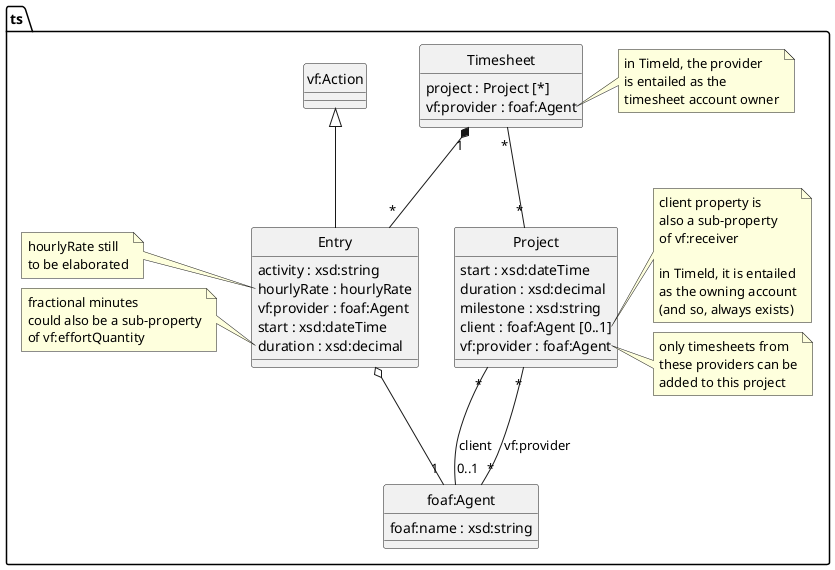 @startuml
'https://plantuml.com/class-diagram

hide circle

package ts {
    class Timesheet {
        project : Project [*]
        vf:provider : foaf:Agent
    }

    note right of Timesheet::vf:provider
      in Timeld, the provider
      is entailed as the
      timesheet account owner
    end note

    Timesheet "1" *-- "*" Entry

    class Entry {
        activity : xsd:string
        hourlyRate : hourlyRate
        vf:provider : foaf:Agent
        start : xsd:dateTime
        duration : xsd:decimal
    }

    note left of Entry::hourlyRate
        hourlyRate still
        to be elaborated
    end note

    note left of Entry::duration
        fractional minutes
        could also be a sub-property
        of vf:effortQuantity
    end note

    "vf:Action" <|-- Entry

    Entry o-- "1" "foaf:Agent"

    class Project {
        start : xsd:dateTime
        duration : xsd:decimal
        milestone : xsd:string
        client : foaf:Agent [0..1]
        vf:provider : foaf:Agent
    }
    note right of Project::client
      client property is
      also a sub-property
      of vf:receiver

      in Timeld, it is entailed
      as the owning account
      (and so, always exists)
    end note

    note right of Project::vf:provider
      only timesheets from
      these providers can be
      added to this project
    end note

    Timesheet "*" -- "*" Project

    class foaf:Agent {
        foaf:name : xsd:string
    }

    Project "*" -- "0..1" "foaf:Agent": client
    Project "*" -- "*" "foaf:Agent": vf:provider
}

@enduml
